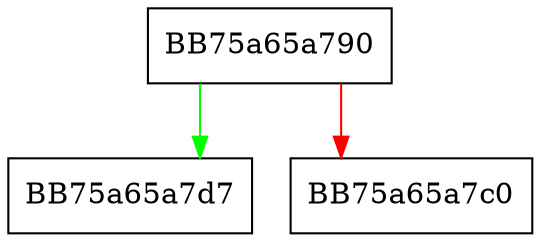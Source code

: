 digraph addfield {
  node [shape="box"];
  graph [splines=ortho];
  BB75a65a790 -> BB75a65a7d7 [color="green"];
  BB75a65a790 -> BB75a65a7c0 [color="red"];
}